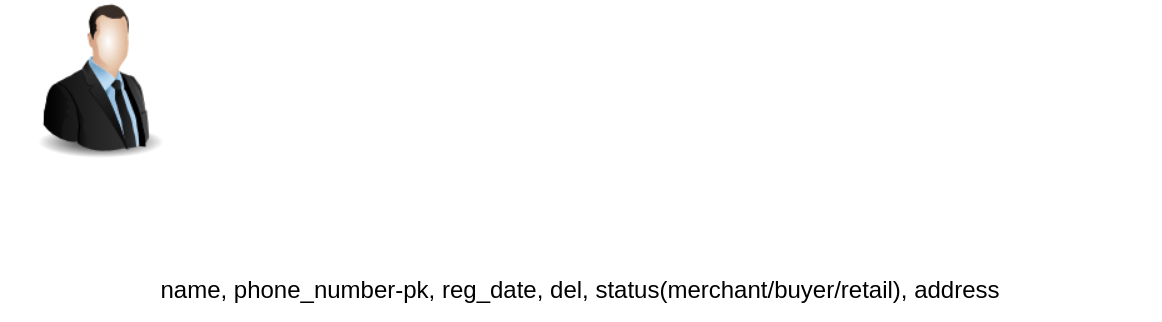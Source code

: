 <mxfile version="16.6.4" type="github">
  <diagram id="LO75J4scyiAsFoYjN33i" name="Page-1">
    <mxGraphModel dx="782" dy="379" grid="1" gridSize="10" guides="1" tooltips="1" connect="1" arrows="1" fold="1" page="1" pageScale="1" pageWidth="850" pageHeight="1100" math="0" shadow="0">
      <root>
        <mxCell id="0" />
        <mxCell id="1" parent="0" />
        <mxCell id="_tG2q4p2sosxM6Sc4CJn-1" value="name, phone_number-pk, reg_date, del, status(merchant/buyer/retail), address" style="text;html=1;strokeColor=none;fillColor=none;align=center;verticalAlign=middle;whiteSpace=wrap;rounded=0;" vertex="1" parent="1">
          <mxGeometry x="10" y="330" width="580" height="30" as="geometry" />
        </mxCell>
        <mxCell id="_tG2q4p2sosxM6Sc4CJn-2" value="" style="image;html=1;image=img/lib/clip_art/people/Suit_Man_128x128.png" vertex="1" parent="1">
          <mxGeometry x="20" y="200" width="80" height="80" as="geometry" />
        </mxCell>
      </root>
    </mxGraphModel>
  </diagram>
</mxfile>
